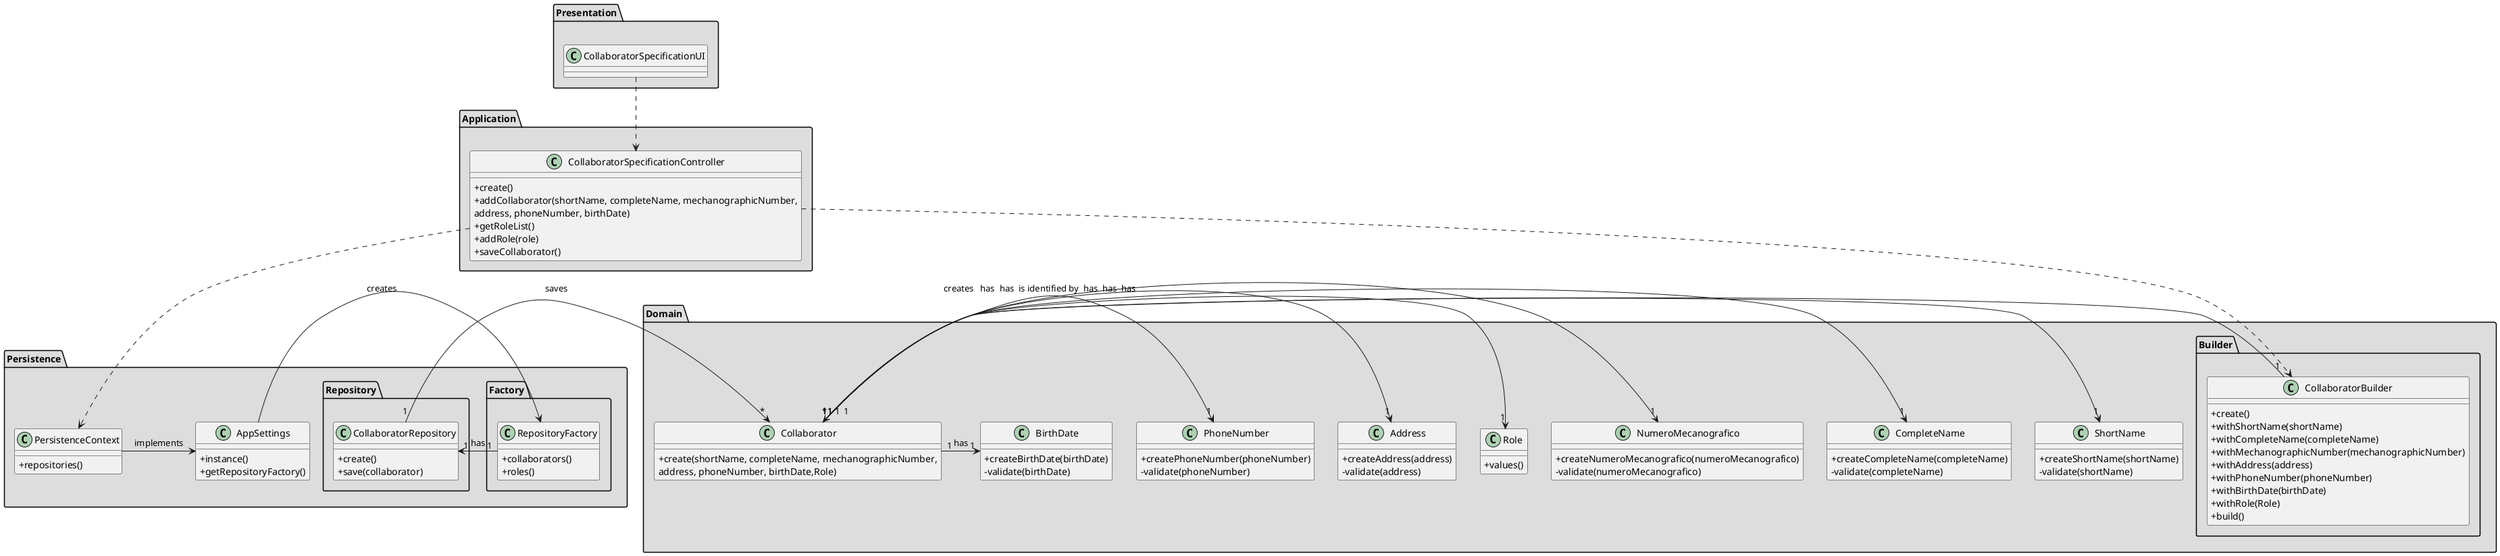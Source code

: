 @startuml
skinparam classAttributeIconSize 0


package "Presentation" #DDDDDD {
class CollaboratorSpecificationUI{

}
}


package "Application" #DDDDDD {
class CollaboratorSpecificationController{
+create()
+addCollaborator(shortName, completeName, mechanographicNumber,\naddress, phoneNumber, birthDate)
+getRoleList()
+addRole(role)
+saveCollaborator()
}
}


package "Domain" #DDDDDD {
class Collaborator{
+create(shortName, completeName, mechanographicNumber,\naddress, phoneNumber, birthDate,Role)
}

class ShortName {
+createShortName(shortName)
-validate(shortName)
}

class CompleteName {
+createCompleteName(completeName)
-validate(completeName)
}

class NumeroMecanografico {
+createNumeroMecanografico(numeroMecanografico)
-validate(numeroMecanografico)
}

class Address {
+createAddress(address)
-validate(address)
}

class PhoneNumber {
+createPhoneNumber(phoneNumber)
-validate(phoneNumber)
}

class BirthDate {
+createBirthDate(birthDate)
-validate(birthDate)
}

class Role {
+values()
}

package Builder #DDDDDD {
class CollaboratorBuilder{
+create()
+withShortName(shortName)
+withCompleteName(completeName)
+withMechanographicNumber(mechanographicNumber)
+withAddress(address)
+withPhoneNumber(phoneNumber)
+withBirthDate(birthDate)
+withRole(Role)
+build()
}
}
}

package Persistence #DDDDDD {
class PersistenceContext{
+repositories()
}

class AppSettings{
+instance()
+getRepositoryFactory()
}

package Factory #DDDDDD {
class RepositoryFactory{
+collaborators()
+roles()
}
}

package "Repository" #DDDDDD {
class CollaboratorRepository{
+create()
+save(collaborator)
}
}

}


CollaboratorSpecificationUI ..> CollaboratorSpecificationController
CollaboratorSpecificationController ..> CollaboratorBuilder
CollaboratorSpecificationController ..> PersistenceContext

AppSettings -> RepositoryFactory : creates
PersistenceContext -> AppSettings : implements

RepositoryFactory "1" -> "1" CollaboratorRepository : has

CollaboratorRepository "1" -> "*" Collaborator : saves
CollaboratorBuilder "1" -> "*" Collaborator : creates

Collaborator "1" -> "1" ShortName : has
Collaborator "1" -> "1" CompleteName : has
Collaborator "1" -> "1" NumeroMecanografico : is identified by
Collaborator "1" -> "1" Role : has
Collaborator "1" -> "1" Address : has
Collaborator "1" -> "1" PhoneNumber : has
Collaborator "1" -> "1" BirthDate : has

@enduml